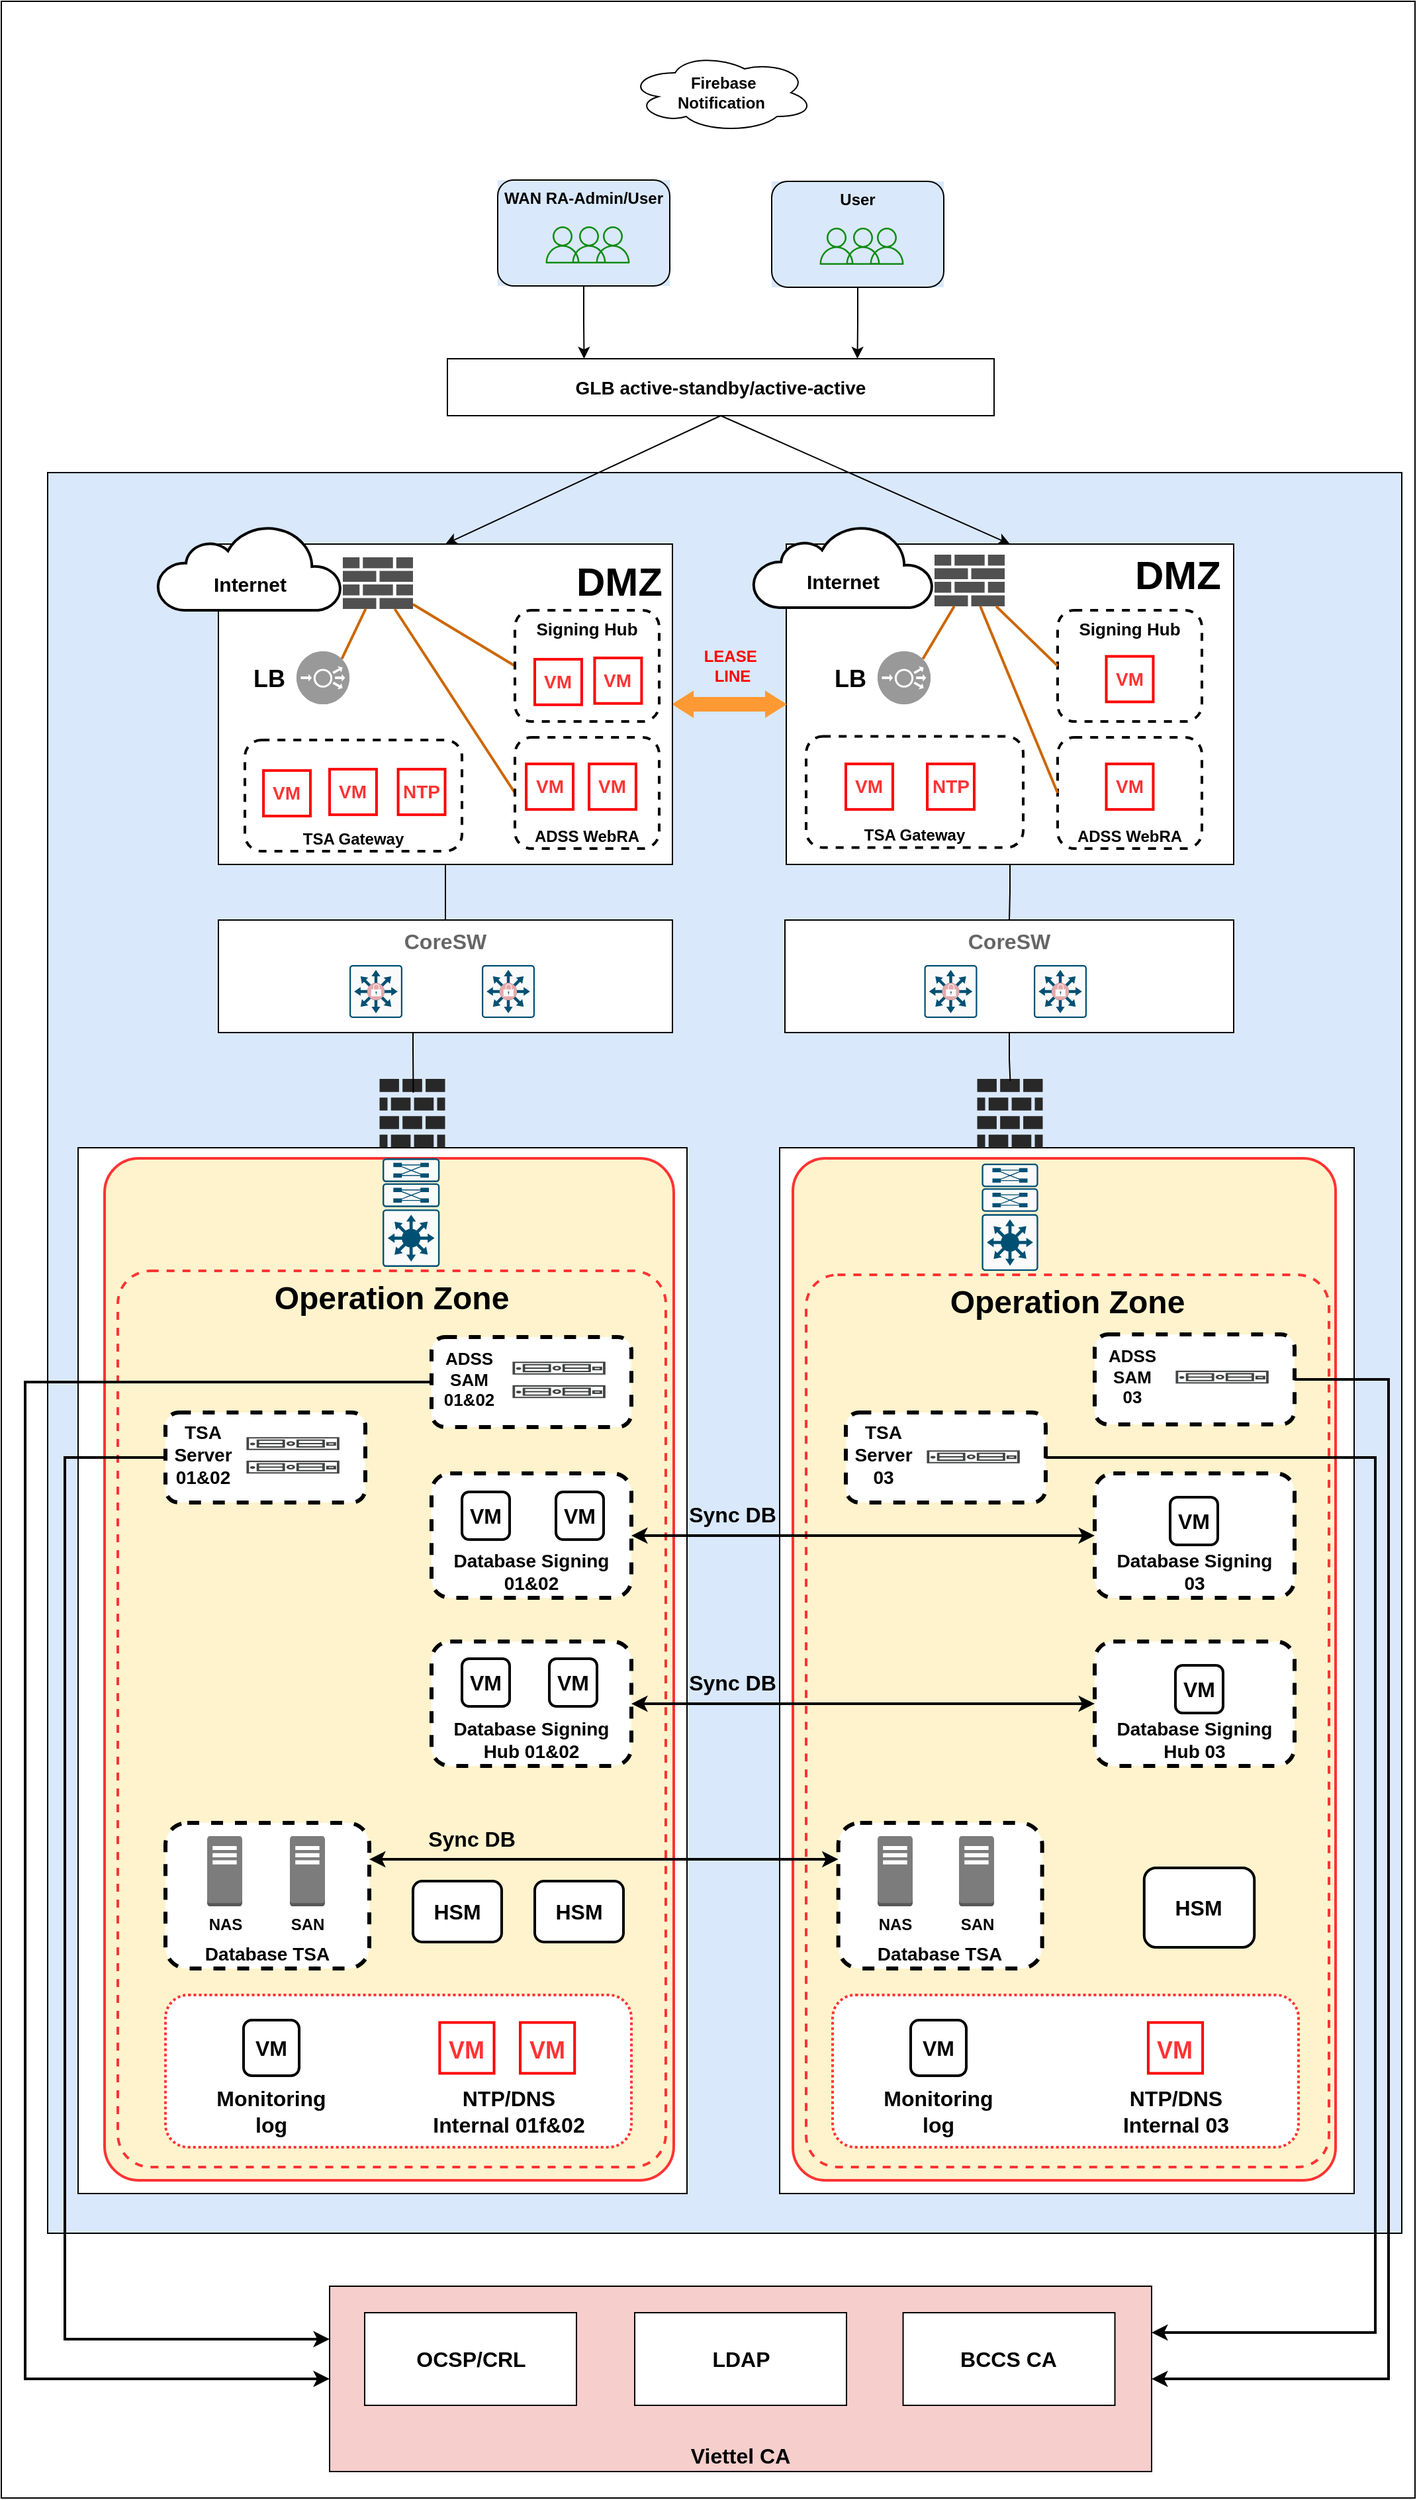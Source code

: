 <mxfile version="22.1.21" type="github">
  <diagram name="Trang-1" id="vOaiEPQbG4hzoGo8TzOt">
    <mxGraphModel dx="-166" dy="1946" grid="1" gridSize="10" guides="1" tooltips="1" connect="1" arrows="1" fold="1" page="0" pageScale="1" pageWidth="827" pageHeight="1169" math="0" shadow="0">
      <root>
        <mxCell id="0" />
        <mxCell id="1" parent="0" />
        <mxCell id="h9tcrDFBOmAjE0iKlO0m-4" value="" style="rounded=0;whiteSpace=wrap;html=1;" parent="1" vertex="1">
          <mxGeometry x="1612" y="-1096" width="1068" height="1886" as="geometry" />
        </mxCell>
        <mxCell id="h9tcrDFBOmAjE0iKlO0m-23" value="" style="rounded=0;whiteSpace=wrap;html=1;movable=1;resizable=1;rotatable=1;deletable=1;editable=1;locked=0;connectable=1;fillColor=#d9e8fb;labelBackgroundColor=#d9e8fb;" parent="1" vertex="1">
          <mxGeometry x="1647" y="-740" width="1023" height="1330" as="geometry" />
        </mxCell>
        <mxCell id="h9tcrDFBOmAjE0iKlO0m-94" value="" style="rounded=0;whiteSpace=wrap;html=1;" parent="1" vertex="1">
          <mxGeometry x="2200" y="-230" width="434" height="790" as="geometry" />
        </mxCell>
        <mxCell id="h9tcrDFBOmAjE0iKlO0m-99" value="" style="rounded=1;whiteSpace=wrap;html=1;arcSize=6;fillColor=#fff3cd;strokeColor=#FF3333;strokeWidth=2;" parent="1" vertex="1">
          <mxGeometry x="2210" y="-222" width="410" height="772" as="geometry" />
        </mxCell>
        <mxCell id="h9tcrDFBOmAjE0iKlO0m-82" style="edgeStyle=orthogonalEdgeStyle;rounded=0;orthogonalLoop=1;jettySize=auto;html=1;entryX=0.5;entryY=0;entryDx=0;entryDy=0;endArrow=none;endFill=0;" parent="1" source="h9tcrDFBOmAjE0iKlO0m-48" target="h9tcrDFBOmAjE0iKlO0m-77" edge="1">
          <mxGeometry relative="1" as="geometry" />
        </mxCell>
        <mxCell id="h9tcrDFBOmAjE0iKlO0m-48" value="" style="rounded=0;whiteSpace=wrap;html=1;" parent="1" vertex="1">
          <mxGeometry x="2205" y="-686" width="338" height="242" as="geometry" />
        </mxCell>
        <mxCell id="h9tcrDFBOmAjE0iKlO0m-3" value="&lt;b&gt;&amp;nbsp;Firebase&lt;br&gt;Notification&lt;/b&gt;" style="ellipse;shape=cloud;whiteSpace=wrap;html=1;" parent="1" vertex="1">
          <mxGeometry x="2086" y="-1057" width="140" height="60" as="geometry" />
        </mxCell>
        <mxCell id="h9tcrDFBOmAjE0iKlO0m-13" value="" style="group;fillColor=#d9e8fb;" parent="1" vertex="1" connectable="0">
          <mxGeometry x="1987" y="-961" width="130" height="80" as="geometry" />
        </mxCell>
        <mxCell id="h9tcrDFBOmAjE0iKlO0m-6" value="WAN RA-Admin/User&lt;br&gt;" style="rounded=1;whiteSpace=wrap;html=1;verticalAlign=top;fontStyle=1;labelBackgroundColor=#d9e8fb;fillColor=#d9e8fb;" parent="h9tcrDFBOmAjE0iKlO0m-13" vertex="1">
          <mxGeometry width="130" height="80" as="geometry" />
        </mxCell>
        <mxCell id="h9tcrDFBOmAjE0iKlO0m-12" value="" style="group" parent="h9tcrDFBOmAjE0iKlO0m-13" vertex="1" connectable="0">
          <mxGeometry x="35" y="35" width="66" height="28" as="geometry" />
        </mxCell>
        <mxCell id="h9tcrDFBOmAjE0iKlO0m-8" value="" style="sketch=0;outlineConnect=0;fontColor=#068707;gradientColor=none;fillColor=#128c14;strokeColor=none;dashed=0;verticalLabelPosition=bottom;verticalAlign=top;align=center;html=1;fontSize=12;fontStyle=0;aspect=fixed;pointerEvents=1;shape=mxgraph.aws4.user;labelBackgroundColor=none;" parent="h9tcrDFBOmAjE0iKlO0m-12" vertex="1">
          <mxGeometry width="28" height="28" as="geometry" />
        </mxCell>
        <mxCell id="h9tcrDFBOmAjE0iKlO0m-9" value="" style="sketch=0;outlineConnect=0;fontColor=#068707;gradientColor=none;fillColor=#128c14;strokeColor=none;dashed=0;verticalLabelPosition=bottom;verticalAlign=top;align=center;html=1;fontSize=12;fontStyle=0;aspect=fixed;pointerEvents=1;shape=mxgraph.aws4.user;labelBackgroundColor=none;" parent="h9tcrDFBOmAjE0iKlO0m-12" vertex="1">
          <mxGeometry x="20" width="28" height="28" as="geometry" />
        </mxCell>
        <mxCell id="h9tcrDFBOmAjE0iKlO0m-10" value="" style="sketch=0;outlineConnect=0;fontColor=#068707;gradientColor=none;fillColor=#128c14;strokeColor=none;dashed=0;verticalLabelPosition=bottom;verticalAlign=top;align=center;html=1;fontSize=12;fontStyle=0;aspect=fixed;pointerEvents=1;shape=mxgraph.aws4.user;labelBackgroundColor=none;" parent="h9tcrDFBOmAjE0iKlO0m-12" vertex="1">
          <mxGeometry x="38" width="28" height="28" as="geometry" />
        </mxCell>
        <mxCell id="h9tcrDFBOmAjE0iKlO0m-14" value="" style="group;fillColor=#d9e8fb;" parent="1" vertex="1" connectable="0">
          <mxGeometry x="2194" y="-960" width="130" height="80" as="geometry" />
        </mxCell>
        <mxCell id="h9tcrDFBOmAjE0iKlO0m-15" value="User" style="rounded=1;whiteSpace=wrap;html=1;verticalAlign=top;fontStyle=1;labelBackgroundColor=#d9e8fb;fillColor=#d9e8fb;" parent="h9tcrDFBOmAjE0iKlO0m-14" vertex="1">
          <mxGeometry width="130" height="80" as="geometry" />
        </mxCell>
        <mxCell id="h9tcrDFBOmAjE0iKlO0m-16" value="" style="group" parent="h9tcrDFBOmAjE0iKlO0m-14" vertex="1" connectable="0">
          <mxGeometry x="35" y="35" width="66" height="28" as="geometry" />
        </mxCell>
        <mxCell id="h9tcrDFBOmAjE0iKlO0m-17" value="" style="sketch=0;outlineConnect=0;fontColor=#068707;gradientColor=none;fillColor=#128c14;strokeColor=none;dashed=0;verticalLabelPosition=bottom;verticalAlign=top;align=center;html=1;fontSize=12;fontStyle=0;aspect=fixed;pointerEvents=1;shape=mxgraph.aws4.user;labelBackgroundColor=none;" parent="h9tcrDFBOmAjE0iKlO0m-16" vertex="1">
          <mxGeometry width="28" height="28" as="geometry" />
        </mxCell>
        <mxCell id="h9tcrDFBOmAjE0iKlO0m-18" value="" style="sketch=0;outlineConnect=0;fontColor=#068707;gradientColor=none;fillColor=#128c14;strokeColor=none;dashed=0;verticalLabelPosition=bottom;verticalAlign=top;align=center;html=1;fontSize=12;fontStyle=0;aspect=fixed;pointerEvents=1;shape=mxgraph.aws4.user;labelBackgroundColor=none;" parent="h9tcrDFBOmAjE0iKlO0m-16" vertex="1">
          <mxGeometry x="20" width="28" height="28" as="geometry" />
        </mxCell>
        <mxCell id="h9tcrDFBOmAjE0iKlO0m-19" value="" style="sketch=0;outlineConnect=0;fontColor=#068707;gradientColor=none;fillColor=#128c14;strokeColor=none;dashed=0;verticalLabelPosition=bottom;verticalAlign=top;align=center;html=1;fontSize=12;fontStyle=0;aspect=fixed;pointerEvents=1;shape=mxgraph.aws4.user;labelBackgroundColor=none;" parent="h9tcrDFBOmAjE0iKlO0m-16" vertex="1">
          <mxGeometry x="38" width="28" height="28" as="geometry" />
        </mxCell>
        <mxCell id="h9tcrDFBOmAjE0iKlO0m-160" style="rounded=0;orthogonalLoop=1;jettySize=auto;html=1;entryX=0.5;entryY=0;entryDx=0;entryDy=0;exitX=0.5;exitY=1;exitDx=0;exitDy=0;" parent="1" source="h9tcrDFBOmAjE0iKlO0m-20" target="h9tcrDFBOmAjE0iKlO0m-62" edge="1">
          <mxGeometry relative="1" as="geometry" />
        </mxCell>
        <mxCell id="h9tcrDFBOmAjE0iKlO0m-20" value="&lt;font style=&quot;font-size: 14px;&quot;&gt;&lt;b&gt;GLB active-standby/active-active&lt;/b&gt;&lt;/font&gt;" style="rounded=0;whiteSpace=wrap;html=1;" parent="1" vertex="1">
          <mxGeometry x="1949" y="-826" width="413" height="43" as="geometry" />
        </mxCell>
        <mxCell id="h9tcrDFBOmAjE0iKlO0m-21" value="" style="edgeStyle=orthogonalEdgeStyle;rounded=0;orthogonalLoop=1;jettySize=auto;html=1;entryX=0.25;entryY=0;entryDx=0;entryDy=0;" parent="1" source="h9tcrDFBOmAjE0iKlO0m-6" target="h9tcrDFBOmAjE0iKlO0m-20" edge="1">
          <mxGeometry relative="1" as="geometry" />
        </mxCell>
        <mxCell id="h9tcrDFBOmAjE0iKlO0m-22" style="edgeStyle=orthogonalEdgeStyle;rounded=0;orthogonalLoop=1;jettySize=auto;html=1;entryX=0.75;entryY=0;entryDx=0;entryDy=0;" parent="1" source="h9tcrDFBOmAjE0iKlO0m-15" target="h9tcrDFBOmAjE0iKlO0m-20" edge="1">
          <mxGeometry relative="1" as="geometry" />
        </mxCell>
        <mxCell id="h9tcrDFBOmAjE0iKlO0m-41" value="" style="fillColor=#999999;verticalLabelPosition=bottom;sketch=0;html=1;strokeColor=#ffffff;verticalAlign=top;align=center;points=[[0.145,0.145,0],[0.5,0,0],[0.855,0.145,0],[1,0.5,0],[0.855,0.855,0],[0.5,1,0],[0.145,0.855,0],[0,0.5,0]];pointerEvents=1;shape=mxgraph.cisco_safe.compositeIcon;bgIcon=ellipse;resIcon=mxgraph.cisco_safe.capability.load_balancer;fontColor=#999999;aspect=fixed;" parent="1" vertex="1">
          <mxGeometry x="2274" y="-605" width="40" height="40" as="geometry" />
        </mxCell>
        <mxCell id="h9tcrDFBOmAjE0iKlO0m-43" value="" style="sketch=0;pointerEvents=1;shadow=0;dashed=0;html=1;strokeColor=none;fillColor=#505050;labelPosition=center;verticalLabelPosition=bottom;verticalAlign=top;outlineConnect=0;align=center;shape=mxgraph.office.concepts.firewall;" parent="1" vertex="1">
          <mxGeometry x="2317" y="-678" width="53" height="39" as="geometry" />
        </mxCell>
        <mxCell id="h9tcrDFBOmAjE0iKlO0m-44" value="DMZ" style="text;html=1;strokeColor=none;fillColor=none;align=center;verticalAlign=middle;whiteSpace=wrap;rounded=0;fontSize=30;fontStyle=1" parent="1" vertex="1">
          <mxGeometry x="2471" y="-678" width="60" height="30" as="geometry" />
        </mxCell>
        <mxCell id="h9tcrDFBOmAjE0iKlO0m-55" value="LB" style="text;html=1;strokeColor=none;fillColor=none;align=center;verticalAlign=middle;whiteSpace=wrap;rounded=0;fontSize=18;fontStyle=1;fontColor=#000000;" parent="1" vertex="1">
          <mxGeometry x="2233" y="-599" width="41" height="30" as="geometry" />
        </mxCell>
        <mxCell id="h9tcrDFBOmAjE0iKlO0m-59" value="" style="group" parent="1" vertex="1" connectable="0">
          <mxGeometry x="2180" y="-700" width="136" height="62" as="geometry" />
        </mxCell>
        <mxCell id="h9tcrDFBOmAjE0iKlO0m-60" value="" style="html=1;verticalLabelPosition=bottom;align=center;labelBackgroundColor=#ffffff;verticalAlign=top;strokeWidth=2;strokeColor=#000000;shadow=0;dashed=0;shape=mxgraph.ios7.icons.cloud;" parent="h9tcrDFBOmAjE0iKlO0m-59" vertex="1">
          <mxGeometry width="136" height="62.0" as="geometry" />
        </mxCell>
        <mxCell id="h9tcrDFBOmAjE0iKlO0m-61" value="Internet" style="text;html=1;strokeColor=none;fillColor=none;align=center;verticalAlign=middle;whiteSpace=wrap;rounded=0;fontSize=15;fontStyle=1" parent="h9tcrDFBOmAjE0iKlO0m-59" vertex="1">
          <mxGeometry x="35.907" y="27.556" width="64.187" height="29.852" as="geometry" />
        </mxCell>
        <mxCell id="h9tcrDFBOmAjE0iKlO0m-80" style="edgeStyle=orthogonalEdgeStyle;rounded=0;orthogonalLoop=1;jettySize=auto;html=1;entryX=0.5;entryY=0;entryDx=0;entryDy=0;endArrow=none;endFill=0;" parent="1" source="h9tcrDFBOmAjE0iKlO0m-62" target="h9tcrDFBOmAjE0iKlO0m-74" edge="1">
          <mxGeometry relative="1" as="geometry" />
        </mxCell>
        <mxCell id="h9tcrDFBOmAjE0iKlO0m-169" style="edgeStyle=orthogonalEdgeStyle;rounded=0;orthogonalLoop=1;jettySize=auto;html=1;entryX=0;entryY=0.5;entryDx=0;entryDy=0;startArrow=classic;startFill=1;shape=flexArrow;strokeColor=#FF9933;fillColor=#FF9933;startWidth=7.826;startSize=4.67;endWidth=7.826;endSize=4.67;" parent="1" source="h9tcrDFBOmAjE0iKlO0m-62" target="h9tcrDFBOmAjE0iKlO0m-48" edge="1">
          <mxGeometry relative="1" as="geometry" />
        </mxCell>
        <mxCell id="h9tcrDFBOmAjE0iKlO0m-170" value="&lt;b style=&quot;font-size: 12px;&quot;&gt;&lt;font style=&quot;font-size: 12px;&quot; color=&quot;#ff0000&quot;&gt;LEASE&amp;nbsp;&lt;br&gt;LINE&lt;/font&gt;&lt;/b&gt;" style="edgeLabel;html=1;align=center;verticalAlign=middle;resizable=0;points=[];labelBackgroundColor=none;" parent="h9tcrDFBOmAjE0iKlO0m-169" vertex="1" connectable="0">
          <mxGeometry x="0.276" y="-3" relative="1" as="geometry">
            <mxPoint x="-10" y="-32" as="offset" />
          </mxGeometry>
        </mxCell>
        <mxCell id="h9tcrDFBOmAjE0iKlO0m-62" value="" style="rounded=0;whiteSpace=wrap;html=1;" parent="1" vertex="1">
          <mxGeometry x="1776" y="-686" width="343" height="242" as="geometry" />
        </mxCell>
        <mxCell id="h9tcrDFBOmAjE0iKlO0m-162" style="rounded=0;orthogonalLoop=1;jettySize=auto;html=1;entryX=0;entryY=0.5;entryDx=0;entryDy=0;strokeColor=#CC6600;endArrow=none;endFill=0;strokeWidth=2;" parent="1" source="h9tcrDFBOmAjE0iKlO0m-63" target="h9tcrDFBOmAjE0iKlO0m-71" edge="1">
          <mxGeometry relative="1" as="geometry" />
        </mxCell>
        <mxCell id="h9tcrDFBOmAjE0iKlO0m-163" style="rounded=0;orthogonalLoop=1;jettySize=auto;html=1;entryX=0;entryY=0.5;entryDx=0;entryDy=0;strokeColor=#CC6600;strokeWidth=2;endArrow=none;endFill=0;" parent="1" source="h9tcrDFBOmAjE0iKlO0m-63" target="h9tcrDFBOmAjE0iKlO0m-158" edge="1">
          <mxGeometry relative="1" as="geometry" />
        </mxCell>
        <mxCell id="h9tcrDFBOmAjE0iKlO0m-63" value="" style="sketch=0;pointerEvents=1;shadow=0;dashed=0;html=1;strokeColor=none;fillColor=#505050;labelPosition=center;verticalLabelPosition=bottom;verticalAlign=top;outlineConnect=0;align=center;shape=mxgraph.office.concepts.firewall;" parent="1" vertex="1">
          <mxGeometry x="1870" y="-676" width="53" height="39" as="geometry" />
        </mxCell>
        <mxCell id="h9tcrDFBOmAjE0iKlO0m-64" value="" style="group" parent="1" vertex="1" connectable="0">
          <mxGeometry x="1730" y="-700" width="139" height="64" as="geometry" />
        </mxCell>
        <mxCell id="h9tcrDFBOmAjE0iKlO0m-65" value="" style="html=1;verticalLabelPosition=bottom;align=center;labelBackgroundColor=#ffffff;verticalAlign=top;strokeWidth=2;strokeColor=#000000;shadow=0;dashed=0;shape=mxgraph.ios7.icons.cloud;" parent="h9tcrDFBOmAjE0iKlO0m-64" vertex="1">
          <mxGeometry width="139" height="64" as="geometry" />
        </mxCell>
        <mxCell id="h9tcrDFBOmAjE0iKlO0m-66" value="Internet" style="text;html=1;strokeColor=none;fillColor=none;align=center;verticalAlign=middle;whiteSpace=wrap;rounded=0;fontSize=15;fontStyle=1" parent="h9tcrDFBOmAjE0iKlO0m-64" vertex="1">
          <mxGeometry x="36.699" y="28.444" width="65.603" height="30.815" as="geometry" />
        </mxCell>
        <mxCell id="h9tcrDFBOmAjE0iKlO0m-150" style="rounded=0;orthogonalLoop=1;jettySize=auto;html=1;exitX=0.855;exitY=0.145;exitDx=0;exitDy=0;exitPerimeter=0;endArrow=none;endFill=0;strokeColor=#CC6600;strokeWidth=2;" parent="1" source="h9tcrDFBOmAjE0iKlO0m-67" target="h9tcrDFBOmAjE0iKlO0m-63" edge="1">
          <mxGeometry relative="1" as="geometry" />
        </mxCell>
        <mxCell id="h9tcrDFBOmAjE0iKlO0m-67" value="" style="fillColor=#999999;verticalLabelPosition=bottom;sketch=0;html=1;strokeColor=#ffffff;verticalAlign=top;align=center;points=[[0.145,0.145,0],[0.5,0,0],[0.855,0.145,0],[1,0.5,0],[0.855,0.855,0],[0.5,1,0],[0.145,0.855,0],[0,0.5,0]];pointerEvents=1;shape=mxgraph.cisco_safe.compositeIcon;bgIcon=ellipse;resIcon=mxgraph.cisco_safe.capability.load_balancer;fontColor=#999999;aspect=fixed;" parent="1" vertex="1">
          <mxGeometry x="1835" y="-605" width="40" height="40" as="geometry" />
        </mxCell>
        <mxCell id="h9tcrDFBOmAjE0iKlO0m-68" value="LB" style="text;html=1;strokeColor=none;fillColor=none;align=center;verticalAlign=middle;whiteSpace=wrap;rounded=0;fontSize=18;fontStyle=1;fontColor=#000000;" parent="1" vertex="1">
          <mxGeometry x="1794" y="-599" width="41" height="30" as="geometry" />
        </mxCell>
        <mxCell id="h9tcrDFBOmAjE0iKlO0m-69" value="DMZ" style="text;html=1;strokeColor=none;fillColor=none;align=center;verticalAlign=middle;whiteSpace=wrap;rounded=0;fontSize=30;fontStyle=1" parent="1" vertex="1">
          <mxGeometry x="2049" y="-673.5" width="60" height="30" as="geometry" />
        </mxCell>
        <mxCell id="h9tcrDFBOmAjE0iKlO0m-74" value="&lt;b&gt;&lt;font color=&quot;#666666&quot;&gt;CoreSW&lt;/font&gt;&lt;/b&gt;" style="rounded=0;whiteSpace=wrap;html=1;fontSize=16;verticalAlign=top;" parent="1" vertex="1">
          <mxGeometry x="1776" y="-402" width="343" height="85" as="geometry" />
        </mxCell>
        <mxCell id="h9tcrDFBOmAjE0iKlO0m-77" value="&lt;b&gt;&lt;font color=&quot;#666666&quot;&gt;CoreSW&lt;/font&gt;&lt;/b&gt;" style="rounded=0;whiteSpace=wrap;html=1;fontSize=16;verticalAlign=top;" parent="1" vertex="1">
          <mxGeometry x="2204" y="-402" width="339" height="85" as="geometry" />
        </mxCell>
        <mxCell id="h9tcrDFBOmAjE0iKlO0m-84" value="" style="verticalLabelPosition=bottom;sketch=0;html=1;fillColor=#282828;strokeColor=none;verticalAlign=top;pointerEvents=1;align=center;shape=mxgraph.cisco_safe.security_icons.firewall;" parent="1" vertex="1">
          <mxGeometry x="1897.75" y="-282" width="49.5" height="52" as="geometry" />
        </mxCell>
        <mxCell id="h9tcrDFBOmAjE0iKlO0m-86" style="edgeStyle=orthogonalEdgeStyle;rounded=0;orthogonalLoop=1;jettySize=auto;html=1;entryX=0.515;entryY=0.2;entryDx=0;entryDy=0;entryPerimeter=0;endArrow=none;endFill=0;" parent="1" source="h9tcrDFBOmAjE0iKlO0m-74" target="h9tcrDFBOmAjE0iKlO0m-84" edge="1">
          <mxGeometry relative="1" as="geometry">
            <Array as="points">
              <mxPoint x="1923" y="-304" />
              <mxPoint x="1923" y="-304" />
            </Array>
          </mxGeometry>
        </mxCell>
        <mxCell id="h9tcrDFBOmAjE0iKlO0m-87" value="" style="verticalLabelPosition=bottom;sketch=0;html=1;fillColor=#282828;strokeColor=none;verticalAlign=top;pointerEvents=1;align=center;shape=mxgraph.cisco_safe.security_icons.firewall;" parent="1" vertex="1">
          <mxGeometry x="2349.25" y="-282" width="49.5" height="52" as="geometry" />
        </mxCell>
        <mxCell id="h9tcrDFBOmAjE0iKlO0m-88" style="edgeStyle=orthogonalEdgeStyle;rounded=0;orthogonalLoop=1;jettySize=auto;html=1;entryX=0.504;entryY=0.032;entryDx=0;entryDy=0;entryPerimeter=0;endArrow=none;endFill=0;" parent="1" source="h9tcrDFBOmAjE0iKlO0m-77" target="h9tcrDFBOmAjE0iKlO0m-87" edge="1">
          <mxGeometry relative="1" as="geometry" />
        </mxCell>
        <mxCell id="h9tcrDFBOmAjE0iKlO0m-93" value="" style="rounded=0;whiteSpace=wrap;html=1;" parent="1" vertex="1">
          <mxGeometry x="1670" y="-230" width="460" height="790" as="geometry" />
        </mxCell>
        <mxCell id="h9tcrDFBOmAjE0iKlO0m-95" value="" style="rounded=1;whiteSpace=wrap;html=1;arcSize=6;fillColor=#fff3cd;strokeColor=#FF3333;strokeWidth=2;" parent="1" vertex="1">
          <mxGeometry x="1690" y="-222" width="430" height="772" as="geometry" />
        </mxCell>
        <mxCell id="h9tcrDFBOmAjE0iKlO0m-97" value="" style="sketch=0;points=[[0.015,0.015,0],[0.985,0.015,0],[0.985,0.985,0],[0.015,0.985,0],[0.25,0,0],[0.5,0,0],[0.75,0,0],[1,0.25,0],[1,0.5,0],[1,0.75,0],[0.75,1,0],[0.5,1,0],[0.25,1,0],[0,0.75,0],[0,0.5,0],[0,0.25,0]];verticalLabelPosition=bottom;html=1;verticalAlign=top;aspect=fixed;align=center;pointerEvents=1;shape=mxgraph.cisco19.rect;prIcon=l3_switch_with_dual_supervisor;fillColor=#FAFAFA;strokeColor=#005073;" parent="1" vertex="1">
          <mxGeometry x="1900" y="-222" width="43.16" height="82" as="geometry" />
        </mxCell>
        <mxCell id="h9tcrDFBOmAjE0iKlO0m-98" value="" style="sketch=0;points=[[0.015,0.015,0],[0.985,0.015,0],[0.985,0.985,0],[0.015,0.985,0],[0.25,0,0],[0.5,0,0],[0.75,0,0],[1,0.25,0],[1,0.5,0],[1,0.75,0],[0.75,1,0],[0.5,1,0],[0.25,1,0],[0,0.75,0],[0,0.5,0],[0,0.25,0]];verticalLabelPosition=bottom;html=1;verticalAlign=top;aspect=fixed;align=center;pointerEvents=1;shape=mxgraph.cisco19.rect;prIcon=l3_switch_with_dual_supervisor;fillColor=#FAFAFA;strokeColor=#005073;" parent="1" vertex="1">
          <mxGeometry x="2352.69" y="-218" width="42.63" height="81" as="geometry" />
        </mxCell>
        <mxCell id="h9tcrDFBOmAjE0iKlO0m-100" value="Operation Zone" style="rounded=1;whiteSpace=wrap;html=1;arcSize=6;fillColor=#fff3cd;strokeColor=#FF3333;strokeWidth=2;verticalAlign=top;fontSize=24;fontStyle=1;dashed=1;" parent="1" vertex="1">
          <mxGeometry x="1700" y="-137" width="414" height="677" as="geometry" />
        </mxCell>
        <mxCell id="h9tcrDFBOmAjE0iKlO0m-101" value="Operation Zone" style="rounded=1;whiteSpace=wrap;html=1;arcSize=6;fillColor=#fff3cd;strokeColor=#FF3333;strokeWidth=2;verticalAlign=top;fontSize=24;fontStyle=1;dashed=1;" parent="1" vertex="1">
          <mxGeometry x="2220" y="-134" width="395" height="674" as="geometry" />
        </mxCell>
        <mxCell id="h9tcrDFBOmAjE0iKlO0m-104" value="" style="group;fontStyle=1" parent="1" vertex="1" connectable="0">
          <mxGeometry x="1937" y="-87" width="151" height="68" as="geometry" />
        </mxCell>
        <mxCell id="h9tcrDFBOmAjE0iKlO0m-102" value="" style="rounded=1;whiteSpace=wrap;html=1;fontSize=16;dashed=1;strokeWidth=3;" parent="h9tcrDFBOmAjE0iKlO0m-104" vertex="1">
          <mxGeometry width="151" height="68" as="geometry" />
        </mxCell>
        <mxCell id="h9tcrDFBOmAjE0iKlO0m-103" value="ADSS&lt;br style=&quot;font-size: 13px;&quot;&gt;SAM&lt;br style=&quot;font-size: 13px;&quot;&gt;01&amp;amp;02" style="text;html=1;strokeColor=none;fillColor=none;align=center;verticalAlign=middle;whiteSpace=wrap;rounded=0;fontStyle=1;fontSize=13;" parent="h9tcrDFBOmAjE0iKlO0m-104" vertex="1">
          <mxGeometry x="5.714" y="5.667" width="44.892" height="51.81" as="geometry" />
        </mxCell>
        <mxCell id="h9tcrDFBOmAjE0iKlO0m-105" value="" style="sketch=0;pointerEvents=1;shadow=0;dashed=0;html=1;strokeColor=none;fillColor=#434445;labelPosition=center;verticalLabelPosition=bottom;verticalAlign=top;align=center;outlineConnect=0;shape=mxgraph.vvd.server;" parent="h9tcrDFBOmAjE0iKlO0m-104" vertex="1">
          <mxGeometry x="61.216" y="18.619" width="70.195" height="9.714" as="geometry" />
        </mxCell>
        <mxCell id="h9tcrDFBOmAjE0iKlO0m-106" value="" style="sketch=0;pointerEvents=1;shadow=0;dashed=0;html=1;strokeColor=none;fillColor=#434445;labelPosition=center;verticalLabelPosition=bottom;verticalAlign=top;align=center;outlineConnect=0;shape=mxgraph.vvd.server;" parent="h9tcrDFBOmAjE0iKlO0m-104" vertex="1">
          <mxGeometry x="61.216" y="36.429" width="70.195" height="9.714" as="geometry" />
        </mxCell>
        <mxCell id="h9tcrDFBOmAjE0iKlO0m-107" value="" style="group" parent="1" vertex="1" connectable="0">
          <mxGeometry x="2438" y="-89" width="151" height="68" as="geometry" />
        </mxCell>
        <mxCell id="h9tcrDFBOmAjE0iKlO0m-108" value="" style="rounded=1;whiteSpace=wrap;html=1;fontSize=16;dashed=1;strokeWidth=3;" parent="h9tcrDFBOmAjE0iKlO0m-107" vertex="1">
          <mxGeometry width="151" height="68" as="geometry" />
        </mxCell>
        <mxCell id="h9tcrDFBOmAjE0iKlO0m-109" value="ADSS&lt;br style=&quot;font-size: 13px;&quot;&gt;SAM&lt;br style=&quot;font-size: 13px;&quot;&gt;03" style="text;html=1;strokeColor=none;fillColor=none;align=center;verticalAlign=middle;whiteSpace=wrap;rounded=0;fontStyle=1;fontSize=13;" parent="h9tcrDFBOmAjE0iKlO0m-107" vertex="1">
          <mxGeometry x="5.714" y="5.667" width="44.892" height="51.81" as="geometry" />
        </mxCell>
        <mxCell id="h9tcrDFBOmAjE0iKlO0m-111" value="" style="sketch=0;pointerEvents=1;shadow=0;dashed=0;html=1;strokeColor=none;fillColor=#434445;labelPosition=center;verticalLabelPosition=bottom;verticalAlign=top;align=center;outlineConnect=0;shape=mxgraph.vvd.server;" parent="h9tcrDFBOmAjE0iKlO0m-107" vertex="1">
          <mxGeometry x="61.216" y="27.429" width="70.195" height="9.714" as="geometry" />
        </mxCell>
        <mxCell id="h9tcrDFBOmAjE0iKlO0m-112" value="&lt;b style=&quot;font-size: 14px;&quot;&gt;Database Signing&lt;br style=&quot;font-size: 14px;&quot;&gt;01&amp;amp;02&lt;/b&gt;" style="rounded=1;whiteSpace=wrap;html=1;fontSize=14;dashed=1;strokeWidth=3;verticalAlign=bottom;" parent="1" vertex="1">
          <mxGeometry x="1937" y="16" width="151" height="94" as="geometry" />
        </mxCell>
        <mxCell id="h9tcrDFBOmAjE0iKlO0m-113" value="&lt;b style=&quot;font-size: 14px;&quot;&gt;Database Signing&lt;br style=&quot;font-size: 14px;&quot;&gt;03&lt;br&gt;&lt;/b&gt;" style="rounded=1;whiteSpace=wrap;html=1;fontSize=14;dashed=1;strokeWidth=3;verticalAlign=bottom;" parent="1" vertex="1">
          <mxGeometry x="2438" y="16" width="151" height="94" as="geometry" />
        </mxCell>
        <mxCell id="h9tcrDFBOmAjE0iKlO0m-115" value="" style="sketch=0;points=[[0.015,0.015,0],[0.985,0.015,0],[0.985,0.985,0],[0.015,0.985,0],[0.25,0,0],[0.5,0,0],[0.75,0,0],[1,0.25,0],[1,0.5,0],[1,0.75,0],[0.75,1,0],[0.5,1,0],[0.25,1,0],[0,0.75,0],[0,0.5,0],[0,0.25,0]];verticalLabelPosition=bottom;html=1;verticalAlign=top;aspect=fixed;align=center;pointerEvents=1;shape=mxgraph.cisco19.rect;prIcon=secure_catalyst_switch_color;fillColor=#FAFAFA;strokeColor=#005073;" parent="1" vertex="1">
          <mxGeometry x="1875" y="-368" width="40" height="40" as="geometry" />
        </mxCell>
        <mxCell id="h9tcrDFBOmAjE0iKlO0m-116" value="" style="sketch=0;points=[[0.015,0.015,0],[0.985,0.015,0],[0.985,0.985,0],[0.015,0.985,0],[0.25,0,0],[0.5,0,0],[0.75,0,0],[1,0.25,0],[1,0.5,0],[1,0.75,0],[0.75,1,0],[0.5,1,0],[0.25,1,0],[0,0.75,0],[0,0.5,0],[0,0.25,0]];verticalLabelPosition=bottom;html=1;verticalAlign=top;aspect=fixed;align=center;pointerEvents=1;shape=mxgraph.cisco19.rect;prIcon=secure_catalyst_switch_color;fillColor=#FAFAFA;strokeColor=#005073;" parent="1" vertex="1">
          <mxGeometry x="1975" y="-368" width="40" height="40" as="geometry" />
        </mxCell>
        <mxCell id="h9tcrDFBOmAjE0iKlO0m-117" value="" style="sketch=0;points=[[0.015,0.015,0],[0.985,0.015,0],[0.985,0.985,0],[0.015,0.985,0],[0.25,0,0],[0.5,0,0],[0.75,0,0],[1,0.25,0],[1,0.5,0],[1,0.75,0],[0.75,1,0],[0.5,1,0],[0.25,1,0],[0,0.75,0],[0,0.5,0],[0,0.25,0]];verticalLabelPosition=bottom;html=1;verticalAlign=top;aspect=fixed;align=center;pointerEvents=1;shape=mxgraph.cisco19.rect;prIcon=secure_catalyst_switch_color;fillColor=#FAFAFA;strokeColor=#005073;" parent="1" vertex="1">
          <mxGeometry x="2309.25" y="-368" width="40" height="40" as="geometry" />
        </mxCell>
        <mxCell id="h9tcrDFBOmAjE0iKlO0m-118" value="" style="sketch=0;points=[[0.015,0.015,0],[0.985,0.015,0],[0.985,0.985,0],[0.015,0.985,0],[0.25,0,0],[0.5,0,0],[0.75,0,0],[1,0.25,0],[1,0.5,0],[1,0.75,0],[0.75,1,0],[0.5,1,0],[0.25,1,0],[0,0.75,0],[0,0.5,0],[0,0.25,0]];verticalLabelPosition=bottom;html=1;verticalAlign=top;aspect=fixed;align=center;pointerEvents=1;shape=mxgraph.cisco19.rect;prIcon=secure_catalyst_switch_color;fillColor=#FAFAFA;strokeColor=#005073;" parent="1" vertex="1">
          <mxGeometry x="2392" y="-368" width="40" height="40" as="geometry" />
        </mxCell>
        <mxCell id="h9tcrDFBOmAjE0iKlO0m-176" style="edgeStyle=orthogonalEdgeStyle;rounded=0;orthogonalLoop=1;jettySize=auto;html=1;entryX=0;entryY=0.5;entryDx=0;entryDy=0;endArrow=classic;endFill=1;startArrow=classic;startFill=1;strokeWidth=2;" parent="1" source="h9tcrDFBOmAjE0iKlO0m-119" target="h9tcrDFBOmAjE0iKlO0m-120" edge="1">
          <mxGeometry relative="1" as="geometry" />
        </mxCell>
        <mxCell id="h9tcrDFBOmAjE0iKlO0m-177" value="Sync DB" style="edgeLabel;html=1;align=center;verticalAlign=middle;resizable=0;points=[];fontSize=16;labelBackgroundColor=none;fontStyle=1" parent="h9tcrDFBOmAjE0iKlO0m-176" vertex="1" connectable="0">
          <mxGeometry x="-0.221" y="1" relative="1" as="geometry">
            <mxPoint x="-61" y="-15" as="offset" />
          </mxGeometry>
        </mxCell>
        <mxCell id="h9tcrDFBOmAjE0iKlO0m-119" value="&lt;b style=&quot;font-size: 14px;&quot;&gt;Database Signing&lt;br style=&quot;font-size: 14px;&quot;&gt;Hub 01&amp;amp;02&lt;br&gt;&lt;/b&gt;" style="rounded=1;whiteSpace=wrap;html=1;fontSize=14;dashed=1;strokeWidth=3;verticalAlign=bottom;" parent="1" vertex="1">
          <mxGeometry x="1937" y="143" width="151" height="94" as="geometry" />
        </mxCell>
        <mxCell id="h9tcrDFBOmAjE0iKlO0m-120" value="&lt;b style=&quot;font-size: 14px;&quot;&gt;Database Signing&lt;br style=&quot;font-size: 14px;&quot;&gt;Hub 03&lt;br&gt;&lt;/b&gt;" style="rounded=1;whiteSpace=wrap;html=1;fontSize=14;dashed=1;strokeWidth=3;verticalAlign=bottom;" parent="1" vertex="1">
          <mxGeometry x="2438" y="143" width="151" height="94" as="geometry" />
        </mxCell>
        <mxCell id="h9tcrDFBOmAjE0iKlO0m-133" value="" style="group" parent="1" vertex="1" connectable="0">
          <mxGeometry x="1736" y="410" width="352" height="115" as="geometry" />
        </mxCell>
        <mxCell id="h9tcrDFBOmAjE0iKlO0m-121" value="" style="rounded=1;whiteSpace=wrap;html=1;strokeColor=#FF3333;dashed=1;strokeWidth=2;dashPattern=1 1;" parent="h9tcrDFBOmAjE0iKlO0m-133" vertex="1">
          <mxGeometry width="352" height="115" as="geometry" />
        </mxCell>
        <mxCell id="h9tcrDFBOmAjE0iKlO0m-123" value="&lt;font style=&quot;font-size: 16px;&quot;&gt;&lt;b&gt;VM&lt;/b&gt;&lt;/font&gt;" style="rounded=1;whiteSpace=wrap;html=1;aspect=fixed;strokeWidth=2;" parent="h9tcrDFBOmAjE0iKlO0m-133" vertex="1">
          <mxGeometry x="59" y="19" width="42" height="42" as="geometry" />
        </mxCell>
        <mxCell id="h9tcrDFBOmAjE0iKlO0m-128" value="&lt;font color=&quot;#ff3333&quot; style=&quot;font-size: 18px;&quot;&gt;&lt;b&gt;VM&lt;/b&gt;&lt;/font&gt;" style="rounded=0;whiteSpace=wrap;html=1;fontSize=24;strokeWidth=2;strokeColor=#FF0000;" parent="h9tcrDFBOmAjE0iKlO0m-133" vertex="1">
          <mxGeometry x="268.003" y="20.799" width="41.093" height="38.393" as="geometry" />
        </mxCell>
        <mxCell id="h9tcrDFBOmAjE0iKlO0m-129" value="&lt;font color=&quot;#ff3333&quot; style=&quot;font-size: 18px;&quot;&gt;&lt;b&gt;VM&lt;/b&gt;&lt;/font&gt;" style="rounded=0;whiteSpace=wrap;html=1;fontSize=24;strokeWidth=2;strokeColor=#FF0000;" parent="h9tcrDFBOmAjE0iKlO0m-133" vertex="1">
          <mxGeometry x="207.163" y="20.799" width="41.093" height="38.393" as="geometry" />
        </mxCell>
        <mxCell id="h9tcrDFBOmAjE0iKlO0m-131" value="&lt;font style=&quot;font-size: 16px;&quot;&gt;&lt;span style=&quot;font-size: 16px;&quot;&gt;&lt;b style=&quot;font-size: 16px;&quot;&gt;Monitoring log&lt;/b&gt;&lt;br style=&quot;font-size: 16px;&quot;&gt;&lt;/span&gt;&lt;/font&gt;" style="text;html=1;strokeColor=none;fillColor=none;align=center;verticalAlign=middle;whiteSpace=wrap;rounded=0;fontSize=16;" parent="h9tcrDFBOmAjE0iKlO0m-133" vertex="1">
          <mxGeometry x="26" y="65" width="108" height="45" as="geometry" />
        </mxCell>
        <mxCell id="h9tcrDFBOmAjE0iKlO0m-132" value="&lt;font style=&quot;font-size: 16px;&quot;&gt;&lt;span style=&quot;font-size: 16px;&quot;&gt;&lt;b style=&quot;font-size: 16px;&quot;&gt;NTP/DNS&lt;br&gt;&lt;/b&gt;&lt;b&gt;Internal 01f&amp;amp;02&lt;/b&gt;&lt;br style=&quot;font-size: 16px;&quot;&gt;&lt;/span&gt;&lt;/font&gt;" style="text;html=1;strokeColor=none;fillColor=none;align=center;verticalAlign=middle;whiteSpace=wrap;rounded=0;fontSize=16;" parent="h9tcrDFBOmAjE0iKlO0m-133" vertex="1">
          <mxGeometry x="198.5" y="65" width="121" height="45" as="geometry" />
        </mxCell>
        <mxCell id="h9tcrDFBOmAjE0iKlO0m-134" value="" style="group" parent="1" vertex="1" connectable="0">
          <mxGeometry x="2240" y="410" width="352" height="115" as="geometry" />
        </mxCell>
        <mxCell id="h9tcrDFBOmAjE0iKlO0m-135" value="" style="rounded=1;whiteSpace=wrap;html=1;strokeColor=#FF3333;dashed=1;strokeWidth=2;dashPattern=1 1;" parent="h9tcrDFBOmAjE0iKlO0m-134" vertex="1">
          <mxGeometry width="352" height="115" as="geometry" />
        </mxCell>
        <mxCell id="h9tcrDFBOmAjE0iKlO0m-136" value="&lt;font style=&quot;font-size: 16px;&quot;&gt;&lt;b&gt;VM&lt;/b&gt;&lt;/font&gt;" style="rounded=1;whiteSpace=wrap;html=1;aspect=fixed;strokeWidth=2;" parent="h9tcrDFBOmAjE0iKlO0m-134" vertex="1">
          <mxGeometry x="59" y="19" width="42" height="42" as="geometry" />
        </mxCell>
        <mxCell id="h9tcrDFBOmAjE0iKlO0m-138" value="&lt;font color=&quot;#ff3333&quot; style=&quot;font-size: 18px;&quot;&gt;&lt;b&gt;VM&lt;/b&gt;&lt;/font&gt;" style="rounded=0;whiteSpace=wrap;html=1;fontSize=24;strokeWidth=2;strokeColor=#FF0000;" parent="h9tcrDFBOmAjE0iKlO0m-134" vertex="1">
          <mxGeometry x="238.453" y="20.799" width="41.093" height="38.393" as="geometry" />
        </mxCell>
        <mxCell id="h9tcrDFBOmAjE0iKlO0m-139" value="&lt;font style=&quot;font-size: 16px;&quot;&gt;&lt;span style=&quot;font-size: 16px;&quot;&gt;&lt;b style=&quot;font-size: 16px;&quot;&gt;Monitoring log&lt;/b&gt;&lt;br style=&quot;font-size: 16px;&quot;&gt;&lt;/span&gt;&lt;/font&gt;" style="text;html=1;strokeColor=none;fillColor=none;align=center;verticalAlign=middle;whiteSpace=wrap;rounded=0;fontSize=16;" parent="h9tcrDFBOmAjE0iKlO0m-134" vertex="1">
          <mxGeometry x="26" y="65" width="108" height="45" as="geometry" />
        </mxCell>
        <mxCell id="h9tcrDFBOmAjE0iKlO0m-140" value="&lt;font style=&quot;font-size: 16px;&quot;&gt;&lt;span style=&quot;font-size: 16px;&quot;&gt;&lt;b style=&quot;font-size: 16px;&quot;&gt;NTP/DNS&lt;br&gt;&lt;/b&gt;&lt;b&gt;Internal 03&lt;/b&gt;&lt;br style=&quot;font-size: 16px;&quot;&gt;&lt;/span&gt;&lt;/font&gt;" style="text;html=1;strokeColor=none;fillColor=none;align=center;verticalAlign=middle;whiteSpace=wrap;rounded=0;fontSize=16;" parent="h9tcrDFBOmAjE0iKlO0m-134" vertex="1">
          <mxGeometry x="198.5" y="65" width="121" height="45" as="geometry" />
        </mxCell>
        <mxCell id="h9tcrDFBOmAjE0iKlO0m-141" value="&lt;font style=&quot;font-size: 16px;&quot;&gt;&lt;b&gt;VM&lt;/b&gt;&lt;/font&gt;" style="rounded=1;whiteSpace=wrap;html=1;aspect=fixed;strokeWidth=2;" parent="1" vertex="1">
          <mxGeometry x="1960" y="30" width="36" height="36" as="geometry" />
        </mxCell>
        <mxCell id="h9tcrDFBOmAjE0iKlO0m-144" value="&lt;font style=&quot;font-size: 16px;&quot;&gt;&lt;b&gt;VM&lt;/b&gt;&lt;/font&gt;" style="rounded=1;whiteSpace=wrap;html=1;aspect=fixed;strokeWidth=2;" parent="1" vertex="1">
          <mxGeometry x="2031" y="30" width="36" height="36" as="geometry" />
        </mxCell>
        <mxCell id="h9tcrDFBOmAjE0iKlO0m-145" value="&lt;font style=&quot;font-size: 16px;&quot;&gt;&lt;b&gt;VM&lt;/b&gt;&lt;/font&gt;" style="rounded=1;whiteSpace=wrap;html=1;aspect=fixed;strokeWidth=2;" parent="1" vertex="1">
          <mxGeometry x="1960" y="156" width="36" height="36" as="geometry" />
        </mxCell>
        <mxCell id="h9tcrDFBOmAjE0iKlO0m-146" value="&lt;font style=&quot;font-size: 16px;&quot;&gt;&lt;b&gt;VM&lt;/b&gt;&lt;/font&gt;" style="rounded=1;whiteSpace=wrap;html=1;aspect=fixed;strokeWidth=2;" parent="1" vertex="1">
          <mxGeometry x="2026" y="156" width="36" height="36" as="geometry" />
        </mxCell>
        <mxCell id="h9tcrDFBOmAjE0iKlO0m-147" value="&lt;font style=&quot;font-size: 16px;&quot;&gt;&lt;b&gt;VM&lt;/b&gt;&lt;/font&gt;" style="rounded=1;whiteSpace=wrap;html=1;aspect=fixed;strokeWidth=2;" parent="1" vertex="1">
          <mxGeometry x="2495" y="34" width="36" height="36" as="geometry" />
        </mxCell>
        <mxCell id="h9tcrDFBOmAjE0iKlO0m-149" value="&lt;font style=&quot;font-size: 16px;&quot;&gt;&lt;b&gt;VM&lt;/b&gt;&lt;/font&gt;" style="rounded=1;whiteSpace=wrap;html=1;aspect=fixed;strokeWidth=2;" parent="1" vertex="1">
          <mxGeometry x="2499" y="161" width="36" height="36" as="geometry" />
        </mxCell>
        <mxCell id="h9tcrDFBOmAjE0iKlO0m-71" value="&lt;font size=&quot;1&quot; style=&quot;&quot;&gt;&lt;b style=&quot;font-size: 12px;&quot;&gt;ADSS WebRA&lt;/b&gt;&lt;/font&gt;" style="rounded=1;whiteSpace=wrap;html=1;verticalAlign=bottom;dashed=1;strokeWidth=2;" parent="1" vertex="1">
          <mxGeometry x="2000" y="-540" width="109" height="84" as="geometry" />
        </mxCell>
        <mxCell id="h9tcrDFBOmAjE0iKlO0m-73" value="&lt;font color=&quot;#ff3333&quot; style=&quot;font-size: 14px;&quot;&gt;&lt;span style=&quot;font-size: 14px;&quot;&gt;&lt;b&gt;VM&lt;/b&gt;&lt;/span&gt;&lt;/font&gt;" style="rounded=0;whiteSpace=wrap;html=1;fontSize=14;strokeWidth=2;strokeColor=#FF0000;" parent="1" vertex="1">
          <mxGeometry x="2008.539" y="-519.938" width="35.459" height="34.375" as="geometry" />
        </mxCell>
        <mxCell id="h9tcrDFBOmAjE0iKlO0m-155" value="&lt;font color=&quot;#ff3333&quot; style=&quot;font-size: 14px;&quot;&gt;&lt;span style=&quot;font-size: 14px;&quot;&gt;&lt;b&gt;VM&lt;/b&gt;&lt;/span&gt;&lt;/font&gt;" style="rounded=0;whiteSpace=wrap;html=1;fontSize=14;strokeWidth=2;strokeColor=#FF0000;" parent="1" vertex="1">
          <mxGeometry x="2055.999" y="-519.938" width="35.459" height="34.375" as="geometry" />
        </mxCell>
        <mxCell id="h9tcrDFBOmAjE0iKlO0m-158" value="&lt;font style=&quot;&quot;&gt;&lt;b style=&quot;&quot;&gt;&lt;font style=&quot;font-size: 13px;&quot;&gt;Signing Hub&lt;/font&gt;&lt;br&gt;&lt;/b&gt;&lt;/font&gt;" style="rounded=1;whiteSpace=wrap;html=1;verticalAlign=top;dashed=1;strokeWidth=2;" parent="1" vertex="1">
          <mxGeometry x="2000" y="-636" width="109" height="84" as="geometry" />
        </mxCell>
        <mxCell id="h9tcrDFBOmAjE0iKlO0m-159" value="&lt;font color=&quot;#ff3333&quot; style=&quot;font-size: 14px;&quot;&gt;&lt;span style=&quot;font-size: 14px;&quot;&gt;&lt;b&gt;VM&lt;/b&gt;&lt;/span&gt;&lt;/font&gt;" style="rounded=0;whiteSpace=wrap;html=1;fontSize=14;strokeWidth=2;strokeColor=#FF0000;" parent="1" vertex="1">
          <mxGeometry x="2014.999" y="-598.997" width="35.459" height="34.375" as="geometry" />
        </mxCell>
        <mxCell id="h9tcrDFBOmAjE0iKlO0m-161" style="rounded=0;orthogonalLoop=1;jettySize=auto;html=1;entryX=0.5;entryY=0;entryDx=0;entryDy=0;exitX=0.5;exitY=1;exitDx=0;exitDy=0;" parent="1" source="h9tcrDFBOmAjE0iKlO0m-20" target="h9tcrDFBOmAjE0iKlO0m-48" edge="1">
          <mxGeometry relative="1" as="geometry">
            <mxPoint x="2166" y="-773" as="sourcePoint" />
            <mxPoint x="1957" y="-676" as="targetPoint" />
          </mxGeometry>
        </mxCell>
        <mxCell id="h9tcrDFBOmAjE0iKlO0m-165" value="&lt;font style=&quot;&quot;&gt;&lt;b style=&quot;&quot;&gt;&lt;font style=&quot;font-size: 13px;&quot;&gt;Signing Hub&lt;/font&gt;&lt;br&gt;&lt;/b&gt;&lt;/font&gt;" style="rounded=1;whiteSpace=wrap;html=1;verticalAlign=top;dashed=1;strokeWidth=2;" parent="1" vertex="1">
          <mxGeometry x="2410" y="-636" width="109" height="84" as="geometry" />
        </mxCell>
        <mxCell id="h9tcrDFBOmAjE0iKlO0m-166" value="&lt;font size=&quot;1&quot; style=&quot;&quot;&gt;&lt;b style=&quot;font-size: 12px;&quot;&gt;ADSS WebRA&lt;/b&gt;&lt;/font&gt;" style="rounded=1;whiteSpace=wrap;html=1;verticalAlign=bottom;dashed=1;strokeWidth=2;" parent="1" vertex="1">
          <mxGeometry x="2410" y="-540" width="109" height="84" as="geometry" />
        </mxCell>
        <mxCell id="h9tcrDFBOmAjE0iKlO0m-167" value="&lt;font color=&quot;#ff3333&quot; style=&quot;font-size: 14px;&quot;&gt;&lt;span style=&quot;font-size: 14px;&quot;&gt;&lt;b&gt;VM&lt;/b&gt;&lt;/span&gt;&lt;/font&gt;" style="rounded=0;whiteSpace=wrap;html=1;fontSize=14;strokeWidth=2;strokeColor=#FF0000;" parent="1" vertex="1">
          <mxGeometry x="2446.769" y="-519.938" width="35.459" height="34.375" as="geometry" />
        </mxCell>
        <mxCell id="h9tcrDFBOmAjE0iKlO0m-168" value="&lt;font color=&quot;#ff3333&quot; style=&quot;font-size: 14px;&quot;&gt;&lt;span style=&quot;font-size: 14px;&quot;&gt;&lt;b&gt;VM&lt;/b&gt;&lt;/span&gt;&lt;/font&gt;" style="rounded=0;whiteSpace=wrap;html=1;fontSize=14;strokeWidth=2;strokeColor=#FF0000;" parent="1" vertex="1">
          <mxGeometry x="2446.769" y="-601.188" width="35.459" height="34.375" as="geometry" />
        </mxCell>
        <mxCell id="h9tcrDFBOmAjE0iKlO0m-171" style="rounded=0;orthogonalLoop=1;jettySize=auto;html=1;entryX=0;entryY=0.5;entryDx=0;entryDy=0;strokeColor=#CC6600;strokeWidth=2;endArrow=none;endFill=0;" parent="1" source="h9tcrDFBOmAjE0iKlO0m-43" target="h9tcrDFBOmAjE0iKlO0m-165" edge="1">
          <mxGeometry relative="1" as="geometry">
            <mxPoint x="2373.5" y="-660" as="sourcePoint" />
            <mxPoint x="2450.5" y="-614" as="targetPoint" />
          </mxGeometry>
        </mxCell>
        <mxCell id="h9tcrDFBOmAjE0iKlO0m-173" style="rounded=0;orthogonalLoop=1;jettySize=auto;html=1;entryX=0;entryY=0.5;entryDx=0;entryDy=0;strokeColor=#CC6600;strokeWidth=2;endArrow=none;endFill=0;" parent="1" source="h9tcrDFBOmAjE0iKlO0m-43" target="h9tcrDFBOmAjE0iKlO0m-166" edge="1">
          <mxGeometry relative="1" as="geometry">
            <mxPoint x="2330" y="-610" as="sourcePoint" />
            <mxPoint x="2376" y="-565" as="targetPoint" />
          </mxGeometry>
        </mxCell>
        <mxCell id="h9tcrDFBOmAjE0iKlO0m-174" style="rounded=0;orthogonalLoop=1;jettySize=auto;html=1;entryX=0.855;entryY=0.145;entryDx=0;entryDy=0;strokeColor=#CC6600;strokeWidth=2;endArrow=none;endFill=0;entryPerimeter=0;" parent="1" source="h9tcrDFBOmAjE0iKlO0m-43" target="h9tcrDFBOmAjE0iKlO0m-41" edge="1">
          <mxGeometry relative="1" as="geometry">
            <mxPoint x="2350" y="-640" as="sourcePoint" />
            <mxPoint x="2420" y="-488" as="targetPoint" />
          </mxGeometry>
        </mxCell>
        <mxCell id="h9tcrDFBOmAjE0iKlO0m-180" style="edgeStyle=orthogonalEdgeStyle;rounded=0;orthogonalLoop=1;jettySize=auto;html=1;entryX=0;entryY=0.5;entryDx=0;entryDy=0;endArrow=classic;endFill=1;startArrow=classic;startFill=1;strokeWidth=2;exitX=1;exitY=0.5;exitDx=0;exitDy=0;" parent="1" source="h9tcrDFBOmAjE0iKlO0m-112" target="h9tcrDFBOmAjE0iKlO0m-113" edge="1">
          <mxGeometry relative="1" as="geometry">
            <mxPoint x="2088" y="70" as="sourcePoint" />
            <mxPoint x="2438" y="70" as="targetPoint" />
          </mxGeometry>
        </mxCell>
        <mxCell id="h9tcrDFBOmAjE0iKlO0m-181" value="Sync DB" style="edgeLabel;html=1;align=center;verticalAlign=middle;resizable=0;points=[];fontSize=16;labelBackgroundColor=none;fontStyle=1" parent="h9tcrDFBOmAjE0iKlO0m-180" vertex="1" connectable="0">
          <mxGeometry x="-0.221" y="1" relative="1" as="geometry">
            <mxPoint x="-61" y="-15" as="offset" />
          </mxGeometry>
        </mxCell>
        <mxCell id="h9tcrDFBOmAjE0iKlO0m-187" value="&lt;font color=&quot;#ff3333&quot; style=&quot;font-size: 14px;&quot;&gt;&lt;span style=&quot;font-size: 14px;&quot;&gt;&lt;b&gt;VM&lt;/b&gt;&lt;/span&gt;&lt;/font&gt;" style="rounded=0;whiteSpace=wrap;html=1;fontSize=14;strokeWidth=2;strokeColor=#FF0000;" parent="1" vertex="1">
          <mxGeometry x="2060.229" y="-599.997" width="35.459" height="34.375" as="geometry" />
        </mxCell>
        <mxCell id="h9tcrDFBOmAjE0iKlO0m-189" value="&lt;b style=&quot;font-size: 14px;&quot;&gt;Database TSA&lt;br&gt;&lt;/b&gt;" style="rounded=1;whiteSpace=wrap;html=1;fontSize=14;dashed=1;strokeWidth=3;verticalAlign=bottom;" parent="1" vertex="1">
          <mxGeometry x="2244.32" y="280" width="154" height="110" as="geometry" />
        </mxCell>
        <mxCell id="h9tcrDFBOmAjE0iKlO0m-190" value="" style="group" parent="1" vertex="1" connectable="0">
          <mxGeometry x="1860" y="630" width="621" height="140" as="geometry" />
        </mxCell>
        <mxCell id="h9tcrDFBOmAjE0iKlO0m-182" value="&lt;b&gt;Viettel CA&lt;/b&gt;" style="rounded=0;whiteSpace=wrap;html=1;verticalAlign=bottom;fontSize=16;fillColor=#f6cecc;" parent="h9tcrDFBOmAjE0iKlO0m-190" vertex="1">
          <mxGeometry width="621" height="140" as="geometry" />
        </mxCell>
        <mxCell id="h9tcrDFBOmAjE0iKlO0m-183" value="OCSP/CRL" style="rounded=0;whiteSpace=wrap;html=1;fontSize=16;fontStyle=1" parent="h9tcrDFBOmAjE0iKlO0m-190" vertex="1">
          <mxGeometry x="26.5" y="20" width="160" height="70" as="geometry" />
        </mxCell>
        <mxCell id="h9tcrDFBOmAjE0iKlO0m-184" value="LDAP" style="rounded=0;whiteSpace=wrap;html=1;fontSize=16;fontStyle=1" parent="h9tcrDFBOmAjE0iKlO0m-190" vertex="1">
          <mxGeometry x="230.5" y="20" width="160" height="70" as="geometry" />
        </mxCell>
        <mxCell id="h9tcrDFBOmAjE0iKlO0m-185" value="BCCS CA" style="rounded=0;whiteSpace=wrap;html=1;fontSize=16;fontStyle=1" parent="h9tcrDFBOmAjE0iKlO0m-190" vertex="1">
          <mxGeometry x="433.27" y="20" width="160" height="70" as="geometry" />
        </mxCell>
        <mxCell id="h9tcrDFBOmAjE0iKlO0m-192" value="&lt;b&gt;HSM&lt;/b&gt;" style="rounded=1;whiteSpace=wrap;html=1;strokeWidth=2;fontSize=16;" parent="1" vertex="1">
          <mxGeometry x="2475.39" y="314" width="83.23" height="60" as="geometry" />
        </mxCell>
        <mxCell id="h9tcrDFBOmAjE0iKlO0m-193" value="&lt;b&gt;HSM&lt;/b&gt;" style="rounded=1;whiteSpace=wrap;html=1;strokeWidth=2;fontSize=16;" parent="1" vertex="1">
          <mxGeometry x="1923" y="324" width="67" height="46" as="geometry" />
        </mxCell>
        <mxCell id="h9tcrDFBOmAjE0iKlO0m-194" value="&lt;b style=&quot;font-size: 14px;&quot;&gt;Database TSA&lt;br&gt;&lt;/b&gt;" style="rounded=1;whiteSpace=wrap;html=1;fontSize=14;dashed=1;strokeWidth=3;verticalAlign=bottom;" parent="1" vertex="1">
          <mxGeometry x="1736" y="280" width="154" height="110" as="geometry" />
        </mxCell>
        <mxCell id="h9tcrDFBOmAjE0iKlO0m-195" style="edgeStyle=orthogonalEdgeStyle;rounded=0;orthogonalLoop=1;jettySize=auto;html=1;entryX=0;entryY=0.25;entryDx=0;entryDy=0;endArrow=classic;endFill=1;startArrow=classic;startFill=1;strokeWidth=2;exitX=1;exitY=0.25;exitDx=0;exitDy=0;" parent="1" source="h9tcrDFBOmAjE0iKlO0m-194" target="h9tcrDFBOmAjE0iKlO0m-189" edge="1">
          <mxGeometry relative="1" as="geometry">
            <mxPoint x="1887" y="300" as="sourcePoint" />
            <mxPoint x="2237" y="300" as="targetPoint" />
          </mxGeometry>
        </mxCell>
        <mxCell id="h9tcrDFBOmAjE0iKlO0m-196" value="Sync DB" style="edgeLabel;html=1;align=center;verticalAlign=middle;resizable=0;points=[];fontSize=16;labelBackgroundColor=none;fontStyle=1" parent="h9tcrDFBOmAjE0iKlO0m-195" vertex="1" connectable="0">
          <mxGeometry x="-0.221" y="1" relative="1" as="geometry">
            <mxPoint x="-61" y="-15" as="offset" />
          </mxGeometry>
        </mxCell>
        <mxCell id="h9tcrDFBOmAjE0iKlO0m-197" value="&lt;b&gt;HSM&lt;/b&gt;" style="rounded=1;whiteSpace=wrap;html=1;strokeWidth=2;fontSize=16;" parent="1" vertex="1">
          <mxGeometry x="2015" y="324" width="67" height="46" as="geometry" />
        </mxCell>
        <mxCell id="h9tcrDFBOmAjE0iKlO0m-199" value="&lt;b&gt;NAS&lt;/b&gt;" style="outlineConnect=0;dashed=0;verticalLabelPosition=bottom;verticalAlign=top;align=center;html=1;shape=mxgraph.aws3.traditional_server;fillColor=#7D7C7C;gradientColor=none;" parent="1" vertex="1">
          <mxGeometry x="1767.5" y="290" width="26.5" height="53" as="geometry" />
        </mxCell>
        <mxCell id="h9tcrDFBOmAjE0iKlO0m-200" value="&lt;b&gt;SAN&lt;/b&gt;" style="outlineConnect=0;dashed=0;verticalLabelPosition=bottom;verticalAlign=top;align=center;html=1;shape=mxgraph.aws3.traditional_server;fillColor=#7D7C7C;gradientColor=none;" parent="1" vertex="1">
          <mxGeometry x="1830" y="290" width="26.5" height="53" as="geometry" />
        </mxCell>
        <mxCell id="h9tcrDFBOmAjE0iKlO0m-201" value="&lt;b&gt;NAS&lt;/b&gt;" style="outlineConnect=0;dashed=0;verticalLabelPosition=bottom;verticalAlign=top;align=center;html=1;shape=mxgraph.aws3.traditional_server;fillColor=#7D7C7C;gradientColor=none;" parent="1" vertex="1">
          <mxGeometry x="2274" y="290" width="26.5" height="53" as="geometry" />
        </mxCell>
        <mxCell id="h9tcrDFBOmAjE0iKlO0m-202" value="SAN" style="outlineConnect=0;dashed=0;verticalLabelPosition=bottom;verticalAlign=top;align=center;html=1;shape=mxgraph.aws3.traditional_server;fillColor=#7D7C7C;gradientColor=none;fontStyle=1" parent="1" vertex="1">
          <mxGeometry x="2335.5" y="290" width="26.5" height="53" as="geometry" />
        </mxCell>
        <mxCell id="h9tcrDFBOmAjE0iKlO0m-210" value="" style="group;fontStyle=1;strokeWidth=2;" parent="1" vertex="1" connectable="0">
          <mxGeometry x="1736" y="-30" width="151" height="68" as="geometry" />
        </mxCell>
        <mxCell id="h9tcrDFBOmAjE0iKlO0m-231" style="edgeStyle=orthogonalEdgeStyle;rounded=0;orthogonalLoop=1;jettySize=auto;html=1;strokeWidth=2;" parent="h9tcrDFBOmAjE0iKlO0m-210" source="h9tcrDFBOmAjE0iKlO0m-211" edge="1">
          <mxGeometry relative="1" as="geometry">
            <mxPoint x="124" y="700" as="targetPoint" />
            <Array as="points">
              <mxPoint x="-76" y="34" />
              <mxPoint x="-76" y="700" />
            </Array>
          </mxGeometry>
        </mxCell>
        <mxCell id="h9tcrDFBOmAjE0iKlO0m-211" value="" style="rounded=1;whiteSpace=wrap;html=1;fontSize=16;dashed=1;strokeWidth=3;" parent="h9tcrDFBOmAjE0iKlO0m-210" vertex="1">
          <mxGeometry width="151" height="68" as="geometry" />
        </mxCell>
        <mxCell id="h9tcrDFBOmAjE0iKlO0m-212" value="&lt;font style=&quot;font-size: 14px;&quot;&gt;TSA&lt;br&gt;Server&lt;br&gt;01&amp;amp;02&lt;br&gt;&lt;/font&gt;" style="text;html=1;strokeColor=none;fillColor=none;align=center;verticalAlign=middle;whiteSpace=wrap;rounded=0;fontStyle=1;fontSize=13;" parent="h9tcrDFBOmAjE0iKlO0m-210" vertex="1">
          <mxGeometry x="5.714" y="5.667" width="44.892" height="51.81" as="geometry" />
        </mxCell>
        <mxCell id="h9tcrDFBOmAjE0iKlO0m-213" value="" style="sketch=0;pointerEvents=1;shadow=0;dashed=0;html=1;strokeColor=none;fillColor=#434445;labelPosition=center;verticalLabelPosition=bottom;verticalAlign=top;align=center;outlineConnect=0;shape=mxgraph.vvd.server;" parent="h9tcrDFBOmAjE0iKlO0m-210" vertex="1">
          <mxGeometry x="61.216" y="18.619" width="70.195" height="9.714" as="geometry" />
        </mxCell>
        <mxCell id="h9tcrDFBOmAjE0iKlO0m-214" value="" style="sketch=0;pointerEvents=1;shadow=0;dashed=0;html=1;strokeColor=none;fillColor=#434445;labelPosition=center;verticalLabelPosition=bottom;verticalAlign=top;align=center;outlineConnect=0;shape=mxgraph.vvd.server;" parent="h9tcrDFBOmAjE0iKlO0m-210" vertex="1">
          <mxGeometry x="61.216" y="36.429" width="70.195" height="9.714" as="geometry" />
        </mxCell>
        <mxCell id="h9tcrDFBOmAjE0iKlO0m-216" value="" style="group;fontStyle=1" parent="1" vertex="1" connectable="0">
          <mxGeometry x="2250" y="-30" width="151" height="68" as="geometry" />
        </mxCell>
        <mxCell id="h9tcrDFBOmAjE0iKlO0m-217" value="" style="rounded=1;whiteSpace=wrap;html=1;fontSize=16;dashed=1;strokeWidth=3;" parent="h9tcrDFBOmAjE0iKlO0m-216" vertex="1">
          <mxGeometry width="151" height="68" as="geometry" />
        </mxCell>
        <mxCell id="h9tcrDFBOmAjE0iKlO0m-218" value="&lt;font style=&quot;font-size: 14px;&quot;&gt;TSA&lt;br&gt;Server&lt;br&gt;03&lt;br&gt;&lt;/font&gt;" style="text;html=1;strokeColor=none;fillColor=none;align=center;verticalAlign=middle;whiteSpace=wrap;rounded=0;fontStyle=1;fontSize=13;" parent="h9tcrDFBOmAjE0iKlO0m-216" vertex="1">
          <mxGeometry x="5.714" y="5.667" width="44.892" height="51.81" as="geometry" />
        </mxCell>
        <mxCell id="h9tcrDFBOmAjE0iKlO0m-219" value="" style="sketch=0;pointerEvents=1;shadow=0;dashed=0;html=1;strokeColor=none;fillColor=#434445;labelPosition=center;verticalLabelPosition=bottom;verticalAlign=top;align=center;outlineConnect=0;shape=mxgraph.vvd.server;" parent="h9tcrDFBOmAjE0iKlO0m-216" vertex="1">
          <mxGeometry x="61.216" y="28.619" width="70.195" height="9.714" as="geometry" />
        </mxCell>
        <mxCell id="h9tcrDFBOmAjE0iKlO0m-222" value="&lt;b&gt;TSA Gateway&lt;br&gt;&lt;/b&gt;" style="rounded=1;whiteSpace=wrap;html=1;verticalAlign=bottom;dashed=1;strokeWidth=2;" parent="1" vertex="1">
          <mxGeometry x="1796" y="-538" width="164" height="84" as="geometry" />
        </mxCell>
        <mxCell id="h9tcrDFBOmAjE0iKlO0m-223" value="&lt;font color=&quot;#ff3333&quot; style=&quot;font-size: 14px;&quot;&gt;&lt;span style=&quot;font-size: 14px;&quot;&gt;&lt;b&gt;VM&lt;/b&gt;&lt;/span&gt;&lt;/font&gt;" style="rounded=0;whiteSpace=wrap;html=1;fontSize=14;strokeWidth=2;strokeColor=#FF0000;" parent="1" vertex="1">
          <mxGeometry x="1810.039" y="-514.938" width="35.459" height="34.375" as="geometry" />
        </mxCell>
        <mxCell id="h9tcrDFBOmAjE0iKlO0m-224" value="&lt;font color=&quot;#ff3333&quot; style=&quot;font-size: 14px;&quot;&gt;&lt;span style=&quot;font-size: 14px;&quot;&gt;&lt;b&gt;VM&lt;/b&gt;&lt;/span&gt;&lt;/font&gt;" style="rounded=0;whiteSpace=wrap;html=1;fontSize=14;strokeWidth=2;strokeColor=#FF0000;" parent="1" vertex="1">
          <mxGeometry x="1859.999" y="-515.938" width="35.459" height="34.375" as="geometry" />
        </mxCell>
        <mxCell id="h9tcrDFBOmAjE0iKlO0m-225" value="&lt;font color=&quot;#ff3333&quot; style=&quot;font-size: 14px;&quot;&gt;&lt;span style=&quot;font-size: 14px;&quot;&gt;&lt;b&gt;NTP&lt;/b&gt;&lt;/span&gt;&lt;/font&gt;" style="rounded=0;whiteSpace=wrap;html=1;fontSize=14;strokeWidth=2;strokeColor=#FF0000;" parent="1" vertex="1">
          <mxGeometry x="1911.789" y="-515.938" width="35.459" height="34.375" as="geometry" />
        </mxCell>
        <mxCell id="h9tcrDFBOmAjE0iKlO0m-226" value="&lt;b&gt;TSA Gateway&lt;br&gt;&lt;/b&gt;" style="rounded=1;whiteSpace=wrap;html=1;verticalAlign=bottom;dashed=1;strokeWidth=2;" parent="1" vertex="1">
          <mxGeometry x="2220" y="-540.75" width="164" height="84" as="geometry" />
        </mxCell>
        <mxCell id="h9tcrDFBOmAjE0iKlO0m-227" value="&lt;font color=&quot;#ff3333&quot; style=&quot;font-size: 14px;&quot;&gt;&lt;span style=&quot;font-size: 14px;&quot;&gt;&lt;b&gt;VM&lt;/b&gt;&lt;/span&gt;&lt;/font&gt;" style="rounded=0;whiteSpace=wrap;html=1;fontSize=14;strokeWidth=2;strokeColor=#FF0000;" parent="1" vertex="1">
          <mxGeometry x="2249.999" y="-519.938" width="35.459" height="34.375" as="geometry" />
        </mxCell>
        <mxCell id="h9tcrDFBOmAjE0iKlO0m-228" value="&lt;font color=&quot;#ff3333&quot; style=&quot;font-size: 14px;&quot;&gt;&lt;span style=&quot;font-size: 14px;&quot;&gt;&lt;b&gt;NTP&lt;/b&gt;&lt;/span&gt;&lt;/font&gt;" style="rounded=0;whiteSpace=wrap;html=1;fontSize=14;strokeWidth=2;strokeColor=#FF0000;" parent="1" vertex="1">
          <mxGeometry x="2311.519" y="-519.938" width="35.459" height="34.375" as="geometry" />
        </mxCell>
        <mxCell id="h9tcrDFBOmAjE0iKlO0m-229" style="edgeStyle=orthogonalEdgeStyle;rounded=0;orthogonalLoop=1;jettySize=auto;html=1;entryX=0;entryY=0.5;entryDx=0;entryDy=0;strokeWidth=2;" parent="1" source="h9tcrDFBOmAjE0iKlO0m-102" target="h9tcrDFBOmAjE0iKlO0m-182" edge="1">
          <mxGeometry relative="1" as="geometry">
            <Array as="points">
              <mxPoint x="1630" y="-53" />
              <mxPoint x="1630" y="700" />
            </Array>
          </mxGeometry>
        </mxCell>
        <mxCell id="h9tcrDFBOmAjE0iKlO0m-230" style="rounded=0;orthogonalLoop=1;jettySize=auto;html=1;strokeWidth=2;exitX=1;exitY=0.5;exitDx=0;exitDy=0;entryX=1;entryY=0.5;entryDx=0;entryDy=0;edgeStyle=orthogonalEdgeStyle;" parent="1" source="h9tcrDFBOmAjE0iKlO0m-108" target="h9tcrDFBOmAjE0iKlO0m-182" edge="1">
          <mxGeometry relative="1" as="geometry">
            <mxPoint x="2899" y="-30" as="sourcePoint" />
            <mxPoint x="2480" y="710" as="targetPoint" />
            <Array as="points">
              <mxPoint x="2660" y="-55" />
              <mxPoint x="2660" y="700" />
            </Array>
          </mxGeometry>
        </mxCell>
        <mxCell id="h9tcrDFBOmAjE0iKlO0m-232" style="edgeStyle=orthogonalEdgeStyle;rounded=0;orthogonalLoop=1;jettySize=auto;html=1;entryX=1;entryY=0.25;entryDx=0;entryDy=0;strokeWidth=2;" parent="1" source="h9tcrDFBOmAjE0iKlO0m-217" target="h9tcrDFBOmAjE0iKlO0m-182" edge="1">
          <mxGeometry relative="1" as="geometry">
            <Array as="points">
              <mxPoint x="2650" y="4" />
              <mxPoint x="2650" y="665" />
            </Array>
          </mxGeometry>
        </mxCell>
      </root>
    </mxGraphModel>
  </diagram>
</mxfile>

